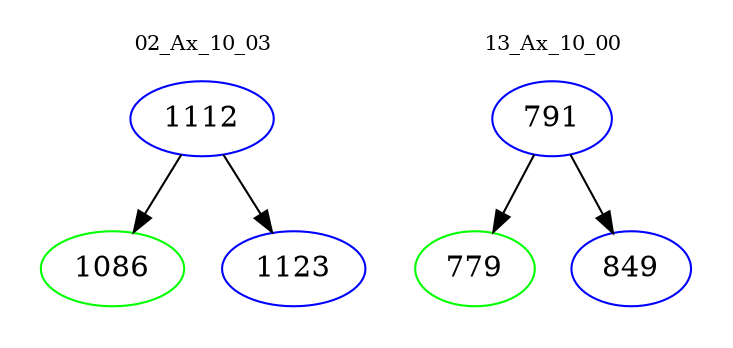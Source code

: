 digraph{
subgraph cluster_0 {
color = white
label = "02_Ax_10_03";
fontsize=10;
T0_1112 [label="1112", color="blue"]
T0_1112 -> T0_1086 [color="black"]
T0_1086 [label="1086", color="green"]
T0_1112 -> T0_1123 [color="black"]
T0_1123 [label="1123", color="blue"]
}
subgraph cluster_1 {
color = white
label = "13_Ax_10_00";
fontsize=10;
T1_791 [label="791", color="blue"]
T1_791 -> T1_779 [color="black"]
T1_779 [label="779", color="green"]
T1_791 -> T1_849 [color="black"]
T1_849 [label="849", color="blue"]
}
}
